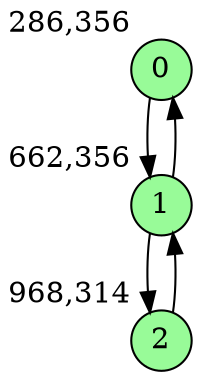 digraph G {
graph [bgcolor=white]
node [shape=circle, style = filled, fillcolor=white,fixedsize=true, width=0.4, height=0.3 ]
0[xlabel="286,356", pos = "0,0!", fillcolor=palegreen ];
1[xlabel="662,356", pos = "5.875,0!", fillcolor=palegreen ];
2[xlabel="968,314", pos = "10.6563,0.65625!", fillcolor=palegreen ];
0->1 ;
1->0 ;
1->2 ;
2->1 ;
}
